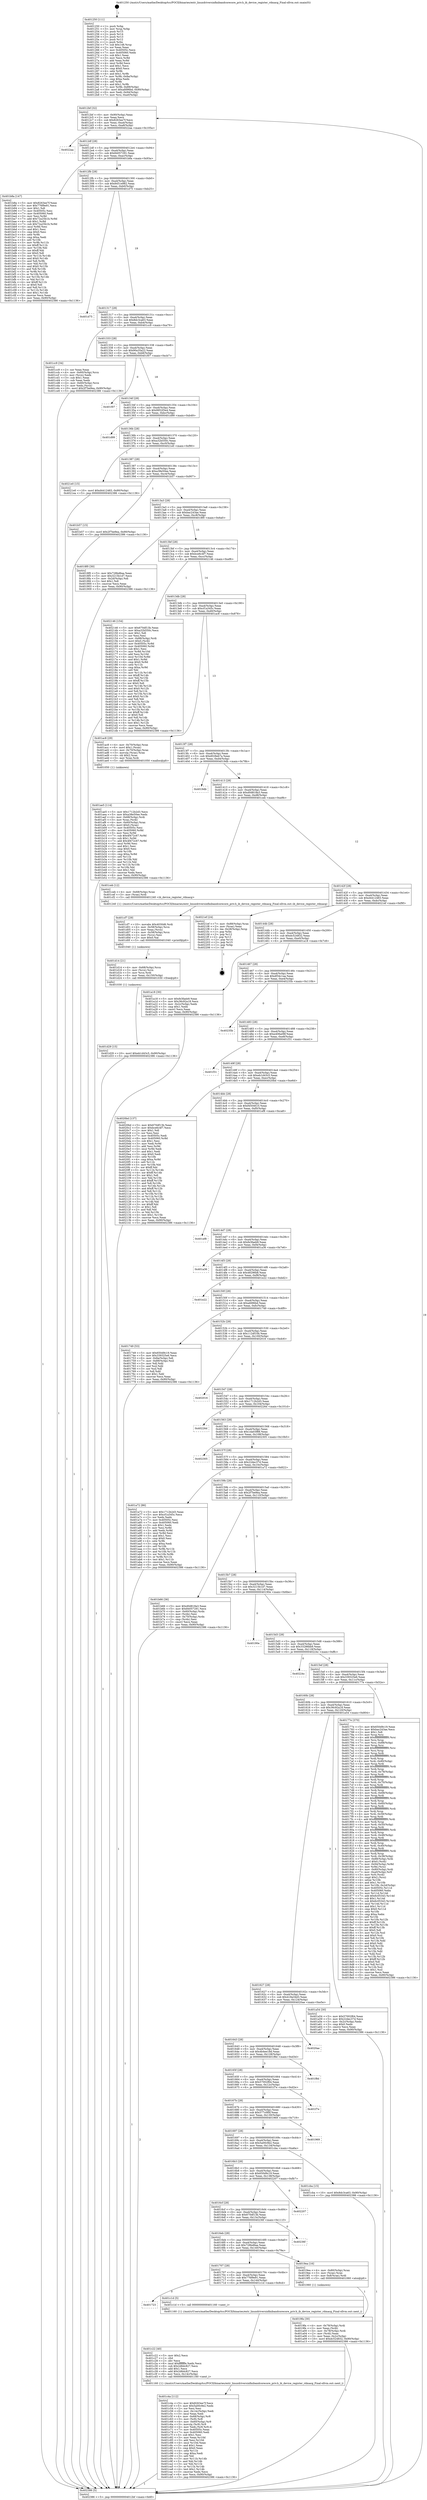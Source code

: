 digraph "0x401250" {
  label = "0x401250 (/mnt/c/Users/mathe/Desktop/tcc/POCII/binaries/extr_linuxdriversinfinibandcorecore_priv.h_ib_device_register_rdmacg_Final-ollvm.out::main(0))"
  labelloc = "t"
  node[shape=record]

  Entry [label="",width=0.3,height=0.3,shape=circle,fillcolor=black,style=filled]
  "0x4012bf" [label="{
     0x4012bf [32]\l
     | [instrs]\l
     &nbsp;&nbsp;0x4012bf \<+6\>: mov -0x90(%rbp),%eax\l
     &nbsp;&nbsp;0x4012c5 \<+2\>: mov %eax,%ecx\l
     &nbsp;&nbsp;0x4012c7 \<+6\>: sub $0x8263ee7f,%ecx\l
     &nbsp;&nbsp;0x4012cd \<+6\>: mov %eax,-0xa4(%rbp)\l
     &nbsp;&nbsp;0x4012d3 \<+6\>: mov %ecx,-0xa8(%rbp)\l
     &nbsp;&nbsp;0x4012d9 \<+6\>: je 00000000004022aa \<main+0x105a\>\l
  }"]
  "0x4022aa" [label="{
     0x4022aa\l
  }", style=dashed]
  "0x4012df" [label="{
     0x4012df [28]\l
     | [instrs]\l
     &nbsp;&nbsp;0x4012df \<+5\>: jmp 00000000004012e4 \<main+0x94\>\l
     &nbsp;&nbsp;0x4012e4 \<+6\>: mov -0xa4(%rbp),%eax\l
     &nbsp;&nbsp;0x4012ea \<+5\>: sub $0x84057291,%eax\l
     &nbsp;&nbsp;0x4012ef \<+6\>: mov %eax,-0xac(%rbp)\l
     &nbsp;&nbsp;0x4012f5 \<+6\>: je 0000000000401b8a \<main+0x93a\>\l
  }"]
  Exit [label="",width=0.3,height=0.3,shape=circle,fillcolor=black,style=filled,peripheries=2]
  "0x401b8a" [label="{
     0x401b8a [147]\l
     | [instrs]\l
     &nbsp;&nbsp;0x401b8a \<+5\>: mov $0x8263ee7f,%eax\l
     &nbsp;&nbsp;0x401b8f \<+5\>: mov $0x776f9e91,%ecx\l
     &nbsp;&nbsp;0x401b94 \<+2\>: mov $0x1,%dl\l
     &nbsp;&nbsp;0x401b96 \<+7\>: mov 0x40505c,%esi\l
     &nbsp;&nbsp;0x401b9d \<+7\>: mov 0x405060,%edi\l
     &nbsp;&nbsp;0x401ba4 \<+3\>: mov %esi,%r8d\l
     &nbsp;&nbsp;0x401ba7 \<+7\>: add $0x72a25b1b,%r8d\l
     &nbsp;&nbsp;0x401bae \<+4\>: sub $0x1,%r8d\l
     &nbsp;&nbsp;0x401bb2 \<+7\>: sub $0x72a25b1b,%r8d\l
     &nbsp;&nbsp;0x401bb9 \<+4\>: imul %r8d,%esi\l
     &nbsp;&nbsp;0x401bbd \<+3\>: and $0x1,%esi\l
     &nbsp;&nbsp;0x401bc0 \<+3\>: cmp $0x0,%esi\l
     &nbsp;&nbsp;0x401bc3 \<+4\>: sete %r9b\l
     &nbsp;&nbsp;0x401bc7 \<+3\>: cmp $0xa,%edi\l
     &nbsp;&nbsp;0x401bca \<+4\>: setl %r10b\l
     &nbsp;&nbsp;0x401bce \<+3\>: mov %r9b,%r11b\l
     &nbsp;&nbsp;0x401bd1 \<+4\>: xor $0xff,%r11b\l
     &nbsp;&nbsp;0x401bd5 \<+3\>: mov %r10b,%bl\l
     &nbsp;&nbsp;0x401bd8 \<+3\>: xor $0xff,%bl\l
     &nbsp;&nbsp;0x401bdb \<+3\>: xor $0x0,%dl\l
     &nbsp;&nbsp;0x401bde \<+3\>: mov %r11b,%r14b\l
     &nbsp;&nbsp;0x401be1 \<+4\>: and $0x0,%r14b\l
     &nbsp;&nbsp;0x401be5 \<+3\>: and %dl,%r9b\l
     &nbsp;&nbsp;0x401be8 \<+3\>: mov %bl,%r15b\l
     &nbsp;&nbsp;0x401beb \<+4\>: and $0x0,%r15b\l
     &nbsp;&nbsp;0x401bef \<+3\>: and %dl,%r10b\l
     &nbsp;&nbsp;0x401bf2 \<+3\>: or %r9b,%r14b\l
     &nbsp;&nbsp;0x401bf5 \<+3\>: or %r10b,%r15b\l
     &nbsp;&nbsp;0x401bf8 \<+3\>: xor %r15b,%r14b\l
     &nbsp;&nbsp;0x401bfb \<+3\>: or %bl,%r11b\l
     &nbsp;&nbsp;0x401bfe \<+4\>: xor $0xff,%r11b\l
     &nbsp;&nbsp;0x401c02 \<+3\>: or $0x0,%dl\l
     &nbsp;&nbsp;0x401c05 \<+3\>: and %dl,%r11b\l
     &nbsp;&nbsp;0x401c08 \<+3\>: or %r11b,%r14b\l
     &nbsp;&nbsp;0x401c0b \<+4\>: test $0x1,%r14b\l
     &nbsp;&nbsp;0x401c0f \<+3\>: cmovne %ecx,%eax\l
     &nbsp;&nbsp;0x401c12 \<+6\>: mov %eax,-0x90(%rbp)\l
     &nbsp;&nbsp;0x401c18 \<+5\>: jmp 0000000000402386 \<main+0x1136\>\l
  }"]
  "0x4012fb" [label="{
     0x4012fb [28]\l
     | [instrs]\l
     &nbsp;&nbsp;0x4012fb \<+5\>: jmp 0000000000401300 \<main+0xb0\>\l
     &nbsp;&nbsp;0x401300 \<+6\>: mov -0xa4(%rbp),%eax\l
     &nbsp;&nbsp;0x401306 \<+5\>: sub $0x8451e982,%eax\l
     &nbsp;&nbsp;0x40130b \<+6\>: mov %eax,-0xb0(%rbp)\l
     &nbsp;&nbsp;0x401311 \<+6\>: je 0000000000401d75 \<main+0xb25\>\l
  }"]
  "0x401d29" [label="{
     0x401d29 [15]\l
     | [instrs]\l
     &nbsp;&nbsp;0x401d29 \<+10\>: movl $0xeb1d43c5,-0x90(%rbp)\l
     &nbsp;&nbsp;0x401d33 \<+5\>: jmp 0000000000402386 \<main+0x1136\>\l
  }"]
  "0x401d75" [label="{
     0x401d75\l
  }", style=dashed]
  "0x401317" [label="{
     0x401317 [28]\l
     | [instrs]\l
     &nbsp;&nbsp;0x401317 \<+5\>: jmp 000000000040131c \<main+0xcc\>\l
     &nbsp;&nbsp;0x40131c \<+6\>: mov -0xa4(%rbp),%eax\l
     &nbsp;&nbsp;0x401322 \<+5\>: sub $0x8dc3ca63,%eax\l
     &nbsp;&nbsp;0x401327 \<+6\>: mov %eax,-0xb4(%rbp)\l
     &nbsp;&nbsp;0x40132d \<+6\>: je 0000000000401cc9 \<main+0xa79\>\l
  }"]
  "0x401d14" [label="{
     0x401d14 [21]\l
     | [instrs]\l
     &nbsp;&nbsp;0x401d14 \<+4\>: mov -0x68(%rbp),%rcx\l
     &nbsp;&nbsp;0x401d18 \<+3\>: mov (%rcx),%rcx\l
     &nbsp;&nbsp;0x401d1b \<+3\>: mov %rcx,%rdi\l
     &nbsp;&nbsp;0x401d1e \<+6\>: mov %eax,-0x150(%rbp)\l
     &nbsp;&nbsp;0x401d24 \<+5\>: call 0000000000401030 \<free@plt\>\l
     | [calls]\l
     &nbsp;&nbsp;0x401030 \{1\} (unknown)\l
  }"]
  "0x401cc9" [label="{
     0x401cc9 [34]\l
     | [instrs]\l
     &nbsp;&nbsp;0x401cc9 \<+2\>: xor %eax,%eax\l
     &nbsp;&nbsp;0x401ccb \<+4\>: mov -0x60(%rbp),%rcx\l
     &nbsp;&nbsp;0x401ccf \<+2\>: mov (%rcx),%edx\l
     &nbsp;&nbsp;0x401cd1 \<+3\>: sub $0x1,%eax\l
     &nbsp;&nbsp;0x401cd4 \<+2\>: sub %eax,%edx\l
     &nbsp;&nbsp;0x401cd6 \<+4\>: mov -0x60(%rbp),%rcx\l
     &nbsp;&nbsp;0x401cda \<+2\>: mov %edx,(%rcx)\l
     &nbsp;&nbsp;0x401cdc \<+10\>: movl $0x2f7be9ea,-0x90(%rbp)\l
     &nbsp;&nbsp;0x401ce6 \<+5\>: jmp 0000000000402386 \<main+0x1136\>\l
  }"]
  "0x401333" [label="{
     0x401333 [28]\l
     | [instrs]\l
     &nbsp;&nbsp;0x401333 \<+5\>: jmp 0000000000401338 \<main+0xe8\>\l
     &nbsp;&nbsp;0x401338 \<+6\>: mov -0xa4(%rbp),%eax\l
     &nbsp;&nbsp;0x40133e \<+5\>: sub $0x90a35a22,%eax\l
     &nbsp;&nbsp;0x401343 \<+6\>: mov %eax,-0xb8(%rbp)\l
     &nbsp;&nbsp;0x401349 \<+6\>: je 0000000000401f07 \<main+0xcb7\>\l
  }"]
  "0x401cf7" [label="{
     0x401cf7 [29]\l
     | [instrs]\l
     &nbsp;&nbsp;0x401cf7 \<+10\>: movabs $0x4030d6,%rdi\l
     &nbsp;&nbsp;0x401d01 \<+4\>: mov -0x58(%rbp),%rcx\l
     &nbsp;&nbsp;0x401d05 \<+2\>: mov %eax,(%rcx)\l
     &nbsp;&nbsp;0x401d07 \<+4\>: mov -0x58(%rbp),%rcx\l
     &nbsp;&nbsp;0x401d0b \<+2\>: mov (%rcx),%esi\l
     &nbsp;&nbsp;0x401d0d \<+2\>: mov $0x0,%al\l
     &nbsp;&nbsp;0x401d0f \<+5\>: call 0000000000401040 \<printf@plt\>\l
     | [calls]\l
     &nbsp;&nbsp;0x401040 \{1\} (unknown)\l
  }"]
  "0x401f07" [label="{
     0x401f07\l
  }", style=dashed]
  "0x40134f" [label="{
     0x40134f [28]\l
     | [instrs]\l
     &nbsp;&nbsp;0x40134f \<+5\>: jmp 0000000000401354 \<main+0x104\>\l
     &nbsp;&nbsp;0x401354 \<+6\>: mov -0xa4(%rbp),%eax\l
     &nbsp;&nbsp;0x40135a \<+5\>: sub $0x9952f3e4,%eax\l
     &nbsp;&nbsp;0x40135f \<+6\>: mov %eax,-0xbc(%rbp)\l
     &nbsp;&nbsp;0x401365 \<+6\>: je 0000000000401d99 \<main+0xb49\>\l
  }"]
  "0x401c4a" [label="{
     0x401c4a [112]\l
     | [instrs]\l
     &nbsp;&nbsp;0x401c4a \<+5\>: mov $0x8263ee7f,%ecx\l
     &nbsp;&nbsp;0x401c4f \<+5\>: mov $0x5a00c9e2,%edx\l
     &nbsp;&nbsp;0x401c54 \<+2\>: xor %esi,%esi\l
     &nbsp;&nbsp;0x401c56 \<+6\>: mov -0x14c(%rbp),%edi\l
     &nbsp;&nbsp;0x401c5c \<+3\>: imul %eax,%edi\l
     &nbsp;&nbsp;0x401c5f \<+4\>: mov -0x68(%rbp),%r8\l
     &nbsp;&nbsp;0x401c63 \<+3\>: mov (%r8),%r8\l
     &nbsp;&nbsp;0x401c66 \<+4\>: mov -0x60(%rbp),%r9\l
     &nbsp;&nbsp;0x401c6a \<+3\>: movslq (%r9),%r9\l
     &nbsp;&nbsp;0x401c6d \<+4\>: mov %edi,(%r8,%r9,4)\l
     &nbsp;&nbsp;0x401c71 \<+7\>: mov 0x40505c,%eax\l
     &nbsp;&nbsp;0x401c78 \<+7\>: mov 0x405060,%edi\l
     &nbsp;&nbsp;0x401c7f \<+3\>: sub $0x1,%esi\l
     &nbsp;&nbsp;0x401c82 \<+3\>: mov %eax,%r10d\l
     &nbsp;&nbsp;0x401c85 \<+3\>: add %esi,%r10d\l
     &nbsp;&nbsp;0x401c88 \<+4\>: imul %r10d,%eax\l
     &nbsp;&nbsp;0x401c8c \<+3\>: and $0x1,%eax\l
     &nbsp;&nbsp;0x401c8f \<+3\>: cmp $0x0,%eax\l
     &nbsp;&nbsp;0x401c92 \<+4\>: sete %r11b\l
     &nbsp;&nbsp;0x401c96 \<+3\>: cmp $0xa,%edi\l
     &nbsp;&nbsp;0x401c99 \<+3\>: setl %bl\l
     &nbsp;&nbsp;0x401c9c \<+3\>: mov %r11b,%r14b\l
     &nbsp;&nbsp;0x401c9f \<+3\>: and %bl,%r14b\l
     &nbsp;&nbsp;0x401ca2 \<+3\>: xor %bl,%r11b\l
     &nbsp;&nbsp;0x401ca5 \<+3\>: or %r11b,%r14b\l
     &nbsp;&nbsp;0x401ca8 \<+4\>: test $0x1,%r14b\l
     &nbsp;&nbsp;0x401cac \<+3\>: cmovne %edx,%ecx\l
     &nbsp;&nbsp;0x401caf \<+6\>: mov %ecx,-0x90(%rbp)\l
     &nbsp;&nbsp;0x401cb5 \<+5\>: jmp 0000000000402386 \<main+0x1136\>\l
  }"]
  "0x401d99" [label="{
     0x401d99\l
  }", style=dashed]
  "0x40136b" [label="{
     0x40136b [28]\l
     | [instrs]\l
     &nbsp;&nbsp;0x40136b \<+5\>: jmp 0000000000401370 \<main+0x120\>\l
     &nbsp;&nbsp;0x401370 \<+6\>: mov -0xa4(%rbp),%eax\l
     &nbsp;&nbsp;0x401376 \<+5\>: sub $0xa32b550c,%eax\l
     &nbsp;&nbsp;0x40137b \<+6\>: mov %eax,-0xc0(%rbp)\l
     &nbsp;&nbsp;0x401381 \<+6\>: je 00000000004021e0 \<main+0xf90\>\l
  }"]
  "0x401c22" [label="{
     0x401c22 [40]\l
     | [instrs]\l
     &nbsp;&nbsp;0x401c22 \<+5\>: mov $0x2,%ecx\l
     &nbsp;&nbsp;0x401c27 \<+1\>: cltd\l
     &nbsp;&nbsp;0x401c28 \<+2\>: idiv %ecx\l
     &nbsp;&nbsp;0x401c2a \<+6\>: imul $0xfffffffe,%edx,%ecx\l
     &nbsp;&nbsp;0x401c30 \<+6\>: sub $0x2d6dc827,%ecx\l
     &nbsp;&nbsp;0x401c36 \<+3\>: add $0x1,%ecx\l
     &nbsp;&nbsp;0x401c39 \<+6\>: add $0x2d6dc827,%ecx\l
     &nbsp;&nbsp;0x401c3f \<+6\>: mov %ecx,-0x14c(%rbp)\l
     &nbsp;&nbsp;0x401c45 \<+5\>: call 0000000000401160 \<next_i\>\l
     | [calls]\l
     &nbsp;&nbsp;0x401160 \{1\} (/mnt/c/Users/mathe/Desktop/tcc/POCII/binaries/extr_linuxdriversinfinibandcorecore_priv.h_ib_device_register_rdmacg_Final-ollvm.out::next_i)\l
  }"]
  "0x4021e0" [label="{
     0x4021e0 [15]\l
     | [instrs]\l
     &nbsp;&nbsp;0x4021e0 \<+10\>: movl $0xd4412483,-0x90(%rbp)\l
     &nbsp;&nbsp;0x4021ea \<+5\>: jmp 0000000000402386 \<main+0x1136\>\l
  }"]
  "0x401387" [label="{
     0x401387 [28]\l
     | [instrs]\l
     &nbsp;&nbsp;0x401387 \<+5\>: jmp 000000000040138c \<main+0x13c\>\l
     &nbsp;&nbsp;0x40138c \<+6\>: mov -0xa4(%rbp),%eax\l
     &nbsp;&nbsp;0x401392 \<+5\>: sub $0xa38e50ee,%eax\l
     &nbsp;&nbsp;0x401397 \<+6\>: mov %eax,-0xc4(%rbp)\l
     &nbsp;&nbsp;0x40139d \<+6\>: je 0000000000401b57 \<main+0x907\>\l
  }"]
  "0x401723" [label="{
     0x401723\l
  }", style=dashed]
  "0x401b57" [label="{
     0x401b57 [15]\l
     | [instrs]\l
     &nbsp;&nbsp;0x401b57 \<+10\>: movl $0x2f7be9ea,-0x90(%rbp)\l
     &nbsp;&nbsp;0x401b61 \<+5\>: jmp 0000000000402386 \<main+0x1136\>\l
  }"]
  "0x4013a3" [label="{
     0x4013a3 [28]\l
     | [instrs]\l
     &nbsp;&nbsp;0x4013a3 \<+5\>: jmp 00000000004013a8 \<main+0x158\>\l
     &nbsp;&nbsp;0x4013a8 \<+6\>: mov -0xa4(%rbp),%eax\l
     &nbsp;&nbsp;0x4013ae \<+5\>: sub $0xbac243ae,%eax\l
     &nbsp;&nbsp;0x4013b3 \<+6\>: mov %eax,-0xc8(%rbp)\l
     &nbsp;&nbsp;0x4013b9 \<+6\>: je 00000000004018f0 \<main+0x6a0\>\l
  }"]
  "0x401c1d" [label="{
     0x401c1d [5]\l
     | [instrs]\l
     &nbsp;&nbsp;0x401c1d \<+5\>: call 0000000000401160 \<next_i\>\l
     | [calls]\l
     &nbsp;&nbsp;0x401160 \{1\} (/mnt/c/Users/mathe/Desktop/tcc/POCII/binaries/extr_linuxdriversinfinibandcorecore_priv.h_ib_device_register_rdmacg_Final-ollvm.out::next_i)\l
  }"]
  "0x4018f0" [label="{
     0x4018f0 [30]\l
     | [instrs]\l
     &nbsp;&nbsp;0x4018f0 \<+5\>: mov $0x728bd6aa,%eax\l
     &nbsp;&nbsp;0x4018f5 \<+5\>: mov $0x3215b1d7,%ecx\l
     &nbsp;&nbsp;0x4018fa \<+3\>: mov -0x2d(%rbp),%dl\l
     &nbsp;&nbsp;0x4018fd \<+3\>: test $0x1,%dl\l
     &nbsp;&nbsp;0x401900 \<+3\>: cmovne %ecx,%eax\l
     &nbsp;&nbsp;0x401903 \<+6\>: mov %eax,-0x90(%rbp)\l
     &nbsp;&nbsp;0x401909 \<+5\>: jmp 0000000000402386 \<main+0x1136\>\l
  }"]
  "0x4013bf" [label="{
     0x4013bf [28]\l
     | [instrs]\l
     &nbsp;&nbsp;0x4013bf \<+5\>: jmp 00000000004013c4 \<main+0x174\>\l
     &nbsp;&nbsp;0x4013c4 \<+6\>: mov -0xa4(%rbp),%eax\l
     &nbsp;&nbsp;0x4013ca \<+5\>: sub $0xbce6c4f7,%eax\l
     &nbsp;&nbsp;0x4013cf \<+6\>: mov %eax,-0xcc(%rbp)\l
     &nbsp;&nbsp;0x4013d5 \<+6\>: je 0000000000402146 \<main+0xef6\>\l
  }"]
  "0x401ae5" [label="{
     0x401ae5 [114]\l
     | [instrs]\l
     &nbsp;&nbsp;0x401ae5 \<+5\>: mov $0x1712b2d3,%ecx\l
     &nbsp;&nbsp;0x401aea \<+5\>: mov $0xa38e50ee,%edx\l
     &nbsp;&nbsp;0x401aef \<+4\>: mov -0x68(%rbp),%rdi\l
     &nbsp;&nbsp;0x401af3 \<+3\>: mov %rax,(%rdi)\l
     &nbsp;&nbsp;0x401af6 \<+4\>: mov -0x60(%rbp),%rax\l
     &nbsp;&nbsp;0x401afa \<+6\>: movl $0x0,(%rax)\l
     &nbsp;&nbsp;0x401b00 \<+7\>: mov 0x40505c,%esi\l
     &nbsp;&nbsp;0x401b07 \<+8\>: mov 0x405060,%r8d\l
     &nbsp;&nbsp;0x401b0f \<+3\>: mov %esi,%r9d\l
     &nbsp;&nbsp;0x401b12 \<+7\>: sub $0x4f472c67,%r9d\l
     &nbsp;&nbsp;0x401b19 \<+4\>: sub $0x1,%r9d\l
     &nbsp;&nbsp;0x401b1d \<+7\>: add $0x4f472c67,%r9d\l
     &nbsp;&nbsp;0x401b24 \<+4\>: imul %r9d,%esi\l
     &nbsp;&nbsp;0x401b28 \<+3\>: and $0x1,%esi\l
     &nbsp;&nbsp;0x401b2b \<+3\>: cmp $0x0,%esi\l
     &nbsp;&nbsp;0x401b2e \<+4\>: sete %r10b\l
     &nbsp;&nbsp;0x401b32 \<+4\>: cmp $0xa,%r8d\l
     &nbsp;&nbsp;0x401b36 \<+4\>: setl %r11b\l
     &nbsp;&nbsp;0x401b3a \<+3\>: mov %r10b,%bl\l
     &nbsp;&nbsp;0x401b3d \<+3\>: and %r11b,%bl\l
     &nbsp;&nbsp;0x401b40 \<+3\>: xor %r11b,%r10b\l
     &nbsp;&nbsp;0x401b43 \<+3\>: or %r10b,%bl\l
     &nbsp;&nbsp;0x401b46 \<+3\>: test $0x1,%bl\l
     &nbsp;&nbsp;0x401b49 \<+3\>: cmovne %edx,%ecx\l
     &nbsp;&nbsp;0x401b4c \<+6\>: mov %ecx,-0x90(%rbp)\l
     &nbsp;&nbsp;0x401b52 \<+5\>: jmp 0000000000402386 \<main+0x1136\>\l
  }"]
  "0x402146" [label="{
     0x402146 [154]\l
     | [instrs]\l
     &nbsp;&nbsp;0x402146 \<+5\>: mov $0x670df13b,%eax\l
     &nbsp;&nbsp;0x40214b \<+5\>: mov $0xa32b550c,%ecx\l
     &nbsp;&nbsp;0x402150 \<+2\>: mov $0x1,%dl\l
     &nbsp;&nbsp;0x402152 \<+2\>: xor %esi,%esi\l
     &nbsp;&nbsp;0x402154 \<+7\>: mov -0x88(%rbp),%rdi\l
     &nbsp;&nbsp;0x40215b \<+6\>: movl $0x0,(%rdi)\l
     &nbsp;&nbsp;0x402161 \<+8\>: mov 0x40505c,%r8d\l
     &nbsp;&nbsp;0x402169 \<+8\>: mov 0x405060,%r9d\l
     &nbsp;&nbsp;0x402171 \<+3\>: sub $0x1,%esi\l
     &nbsp;&nbsp;0x402174 \<+3\>: mov %r8d,%r10d\l
     &nbsp;&nbsp;0x402177 \<+3\>: add %esi,%r10d\l
     &nbsp;&nbsp;0x40217a \<+4\>: imul %r10d,%r8d\l
     &nbsp;&nbsp;0x40217e \<+4\>: and $0x1,%r8d\l
     &nbsp;&nbsp;0x402182 \<+4\>: cmp $0x0,%r8d\l
     &nbsp;&nbsp;0x402186 \<+4\>: sete %r11b\l
     &nbsp;&nbsp;0x40218a \<+4\>: cmp $0xa,%r9d\l
     &nbsp;&nbsp;0x40218e \<+3\>: setl %bl\l
     &nbsp;&nbsp;0x402191 \<+3\>: mov %r11b,%r14b\l
     &nbsp;&nbsp;0x402194 \<+4\>: xor $0xff,%r14b\l
     &nbsp;&nbsp;0x402198 \<+3\>: mov %bl,%r15b\l
     &nbsp;&nbsp;0x40219b \<+4\>: xor $0xff,%r15b\l
     &nbsp;&nbsp;0x40219f \<+3\>: xor $0x0,%dl\l
     &nbsp;&nbsp;0x4021a2 \<+3\>: mov %r14b,%r12b\l
     &nbsp;&nbsp;0x4021a5 \<+4\>: and $0x0,%r12b\l
     &nbsp;&nbsp;0x4021a9 \<+3\>: and %dl,%r11b\l
     &nbsp;&nbsp;0x4021ac \<+3\>: mov %r15b,%r13b\l
     &nbsp;&nbsp;0x4021af \<+4\>: and $0x0,%r13b\l
     &nbsp;&nbsp;0x4021b3 \<+2\>: and %dl,%bl\l
     &nbsp;&nbsp;0x4021b5 \<+3\>: or %r11b,%r12b\l
     &nbsp;&nbsp;0x4021b8 \<+3\>: or %bl,%r13b\l
     &nbsp;&nbsp;0x4021bb \<+3\>: xor %r13b,%r12b\l
     &nbsp;&nbsp;0x4021be \<+3\>: or %r15b,%r14b\l
     &nbsp;&nbsp;0x4021c1 \<+4\>: xor $0xff,%r14b\l
     &nbsp;&nbsp;0x4021c5 \<+3\>: or $0x0,%dl\l
     &nbsp;&nbsp;0x4021c8 \<+3\>: and %dl,%r14b\l
     &nbsp;&nbsp;0x4021cb \<+3\>: or %r14b,%r12b\l
     &nbsp;&nbsp;0x4021ce \<+4\>: test $0x1,%r12b\l
     &nbsp;&nbsp;0x4021d2 \<+3\>: cmovne %ecx,%eax\l
     &nbsp;&nbsp;0x4021d5 \<+6\>: mov %eax,-0x90(%rbp)\l
     &nbsp;&nbsp;0x4021db \<+5\>: jmp 0000000000402386 \<main+0x1136\>\l
  }"]
  "0x4013db" [label="{
     0x4013db [28]\l
     | [instrs]\l
     &nbsp;&nbsp;0x4013db \<+5\>: jmp 00000000004013e0 \<main+0x190\>\l
     &nbsp;&nbsp;0x4013e0 \<+6\>: mov -0xa4(%rbp),%eax\l
     &nbsp;&nbsp;0x4013e6 \<+5\>: sub $0xcf1a345c,%eax\l
     &nbsp;&nbsp;0x4013eb \<+6\>: mov %eax,-0xd0(%rbp)\l
     &nbsp;&nbsp;0x4013f1 \<+6\>: je 0000000000401ac8 \<main+0x878\>\l
  }"]
  "0x4019fa" [label="{
     0x4019fa [30]\l
     | [instrs]\l
     &nbsp;&nbsp;0x4019fa \<+4\>: mov -0x78(%rbp),%rdi\l
     &nbsp;&nbsp;0x4019fe \<+2\>: mov %eax,(%rdi)\l
     &nbsp;&nbsp;0x401a00 \<+4\>: mov -0x78(%rbp),%rdi\l
     &nbsp;&nbsp;0x401a04 \<+2\>: mov (%rdi),%eax\l
     &nbsp;&nbsp;0x401a06 \<+3\>: mov %eax,-0x2c(%rbp)\l
     &nbsp;&nbsp;0x401a09 \<+10\>: movl $0xdc524832,-0x90(%rbp)\l
     &nbsp;&nbsp;0x401a13 \<+5\>: jmp 0000000000402386 \<main+0x1136\>\l
  }"]
  "0x401ac8" [label="{
     0x401ac8 [29]\l
     | [instrs]\l
     &nbsp;&nbsp;0x401ac8 \<+4\>: mov -0x70(%rbp),%rax\l
     &nbsp;&nbsp;0x401acc \<+6\>: movl $0x1,(%rax)\l
     &nbsp;&nbsp;0x401ad2 \<+4\>: mov -0x70(%rbp),%rax\l
     &nbsp;&nbsp;0x401ad6 \<+3\>: movslq (%rax),%rax\l
     &nbsp;&nbsp;0x401ad9 \<+4\>: shl $0x2,%rax\l
     &nbsp;&nbsp;0x401add \<+3\>: mov %rax,%rdi\l
     &nbsp;&nbsp;0x401ae0 \<+5\>: call 0000000000401050 \<malloc@plt\>\l
     | [calls]\l
     &nbsp;&nbsp;0x401050 \{1\} (unknown)\l
  }"]
  "0x4013f7" [label="{
     0x4013f7 [28]\l
     | [instrs]\l
     &nbsp;&nbsp;0x4013f7 \<+5\>: jmp 00000000004013fc \<main+0x1ac\>\l
     &nbsp;&nbsp;0x4013fc \<+6\>: mov -0xa4(%rbp),%eax\l
     &nbsp;&nbsp;0x401402 \<+5\>: sub $0xd028eb7a,%eax\l
     &nbsp;&nbsp;0x401407 \<+6\>: mov %eax,-0xd4(%rbp)\l
     &nbsp;&nbsp;0x40140d \<+6\>: je 00000000004019db \<main+0x78b\>\l
  }"]
  "0x401707" [label="{
     0x401707 [28]\l
     | [instrs]\l
     &nbsp;&nbsp;0x401707 \<+5\>: jmp 000000000040170c \<main+0x4bc\>\l
     &nbsp;&nbsp;0x40170c \<+6\>: mov -0xa4(%rbp),%eax\l
     &nbsp;&nbsp;0x401712 \<+5\>: sub $0x776f9e91,%eax\l
     &nbsp;&nbsp;0x401717 \<+6\>: mov %eax,-0x144(%rbp)\l
     &nbsp;&nbsp;0x40171d \<+6\>: je 0000000000401c1d \<main+0x9cd\>\l
  }"]
  "0x4019db" [label="{
     0x4019db\l
  }", style=dashed]
  "0x401413" [label="{
     0x401413 [28]\l
     | [instrs]\l
     &nbsp;&nbsp;0x401413 \<+5\>: jmp 0000000000401418 \<main+0x1c8\>\l
     &nbsp;&nbsp;0x401418 \<+6\>: mov -0xa4(%rbp),%eax\l
     &nbsp;&nbsp;0x40141e \<+5\>: sub $0xd0d818a3,%eax\l
     &nbsp;&nbsp;0x401423 \<+6\>: mov %eax,-0xd8(%rbp)\l
     &nbsp;&nbsp;0x401429 \<+6\>: je 0000000000401ceb \<main+0xa9b\>\l
  }"]
  "0x4019ea" [label="{
     0x4019ea [16]\l
     | [instrs]\l
     &nbsp;&nbsp;0x4019ea \<+4\>: mov -0x80(%rbp),%rax\l
     &nbsp;&nbsp;0x4019ee \<+3\>: mov (%rax),%rax\l
     &nbsp;&nbsp;0x4019f1 \<+4\>: mov 0x8(%rax),%rdi\l
     &nbsp;&nbsp;0x4019f5 \<+5\>: call 0000000000401060 \<atoi@plt\>\l
     | [calls]\l
     &nbsp;&nbsp;0x401060 \{1\} (unknown)\l
  }"]
  "0x401ceb" [label="{
     0x401ceb [12]\l
     | [instrs]\l
     &nbsp;&nbsp;0x401ceb \<+4\>: mov -0x68(%rbp),%rax\l
     &nbsp;&nbsp;0x401cef \<+3\>: mov (%rax),%rdi\l
     &nbsp;&nbsp;0x401cf2 \<+5\>: call 0000000000401240 \<ib_device_register_rdmacg\>\l
     | [calls]\l
     &nbsp;&nbsp;0x401240 \{1\} (/mnt/c/Users/mathe/Desktop/tcc/POCII/binaries/extr_linuxdriversinfinibandcorecore_priv.h_ib_device_register_rdmacg_Final-ollvm.out::ib_device_register_rdmacg)\l
  }"]
  "0x40142f" [label="{
     0x40142f [28]\l
     | [instrs]\l
     &nbsp;&nbsp;0x40142f \<+5\>: jmp 0000000000401434 \<main+0x1e4\>\l
     &nbsp;&nbsp;0x401434 \<+6\>: mov -0xa4(%rbp),%eax\l
     &nbsp;&nbsp;0x40143a \<+5\>: sub $0xd4412483,%eax\l
     &nbsp;&nbsp;0x40143f \<+6\>: mov %eax,-0xdc(%rbp)\l
     &nbsp;&nbsp;0x401445 \<+6\>: je 00000000004021ef \<main+0xf9f\>\l
  }"]
  "0x4016eb" [label="{
     0x4016eb [28]\l
     | [instrs]\l
     &nbsp;&nbsp;0x4016eb \<+5\>: jmp 00000000004016f0 \<main+0x4a0\>\l
     &nbsp;&nbsp;0x4016f0 \<+6\>: mov -0xa4(%rbp),%eax\l
     &nbsp;&nbsp;0x4016f6 \<+5\>: sub $0x728bd6aa,%eax\l
     &nbsp;&nbsp;0x4016fb \<+6\>: mov %eax,-0x140(%rbp)\l
     &nbsp;&nbsp;0x401701 \<+6\>: je 00000000004019ea \<main+0x79a\>\l
  }"]
  "0x4021ef" [label="{
     0x4021ef [24]\l
     | [instrs]\l
     &nbsp;&nbsp;0x4021ef \<+7\>: mov -0x88(%rbp),%rax\l
     &nbsp;&nbsp;0x4021f6 \<+2\>: mov (%rax),%eax\l
     &nbsp;&nbsp;0x4021f8 \<+4\>: lea -0x28(%rbp),%rsp\l
     &nbsp;&nbsp;0x4021fc \<+1\>: pop %rbx\l
     &nbsp;&nbsp;0x4021fd \<+2\>: pop %r12\l
     &nbsp;&nbsp;0x4021ff \<+2\>: pop %r13\l
     &nbsp;&nbsp;0x402201 \<+2\>: pop %r14\l
     &nbsp;&nbsp;0x402203 \<+2\>: pop %r15\l
     &nbsp;&nbsp;0x402205 \<+1\>: pop %rbp\l
     &nbsp;&nbsp;0x402206 \<+1\>: ret\l
  }"]
  "0x40144b" [label="{
     0x40144b [28]\l
     | [instrs]\l
     &nbsp;&nbsp;0x40144b \<+5\>: jmp 0000000000401450 \<main+0x200\>\l
     &nbsp;&nbsp;0x401450 \<+6\>: mov -0xa4(%rbp),%eax\l
     &nbsp;&nbsp;0x401456 \<+5\>: sub $0xdc524832,%eax\l
     &nbsp;&nbsp;0x40145b \<+6\>: mov %eax,-0xe0(%rbp)\l
     &nbsp;&nbsp;0x401461 \<+6\>: je 0000000000401a18 \<main+0x7c8\>\l
  }"]
  "0x40236f" [label="{
     0x40236f\l
  }", style=dashed]
  "0x401a18" [label="{
     0x401a18 [30]\l
     | [instrs]\l
     &nbsp;&nbsp;0x401a18 \<+5\>: mov $0xfe3faeb9,%eax\l
     &nbsp;&nbsp;0x401a1d \<+5\>: mov $0x36c92a18,%ecx\l
     &nbsp;&nbsp;0x401a22 \<+3\>: mov -0x2c(%rbp),%edx\l
     &nbsp;&nbsp;0x401a25 \<+3\>: cmp $0x1,%edx\l
     &nbsp;&nbsp;0x401a28 \<+3\>: cmovl %ecx,%eax\l
     &nbsp;&nbsp;0x401a2b \<+6\>: mov %eax,-0x90(%rbp)\l
     &nbsp;&nbsp;0x401a31 \<+5\>: jmp 0000000000402386 \<main+0x1136\>\l
  }"]
  "0x401467" [label="{
     0x401467 [28]\l
     | [instrs]\l
     &nbsp;&nbsp;0x401467 \<+5\>: jmp 000000000040146c \<main+0x21c\>\l
     &nbsp;&nbsp;0x40146c \<+6\>: mov -0xa4(%rbp),%eax\l
     &nbsp;&nbsp;0x401472 \<+5\>: sub $0xdf34c1aa,%eax\l
     &nbsp;&nbsp;0x401477 \<+6\>: mov %eax,-0xe4(%rbp)\l
     &nbsp;&nbsp;0x40147d \<+6\>: je 000000000040235b \<main+0x110b\>\l
  }"]
  "0x4016cf" [label="{
     0x4016cf [28]\l
     | [instrs]\l
     &nbsp;&nbsp;0x4016cf \<+5\>: jmp 00000000004016d4 \<main+0x484\>\l
     &nbsp;&nbsp;0x4016d4 \<+6\>: mov -0xa4(%rbp),%eax\l
     &nbsp;&nbsp;0x4016da \<+5\>: sub $0x670df13b,%eax\l
     &nbsp;&nbsp;0x4016df \<+6\>: mov %eax,-0x13c(%rbp)\l
     &nbsp;&nbsp;0x4016e5 \<+6\>: je 000000000040236f \<main+0x111f\>\l
  }"]
  "0x40235b" [label="{
     0x40235b\l
  }", style=dashed]
  "0x401483" [label="{
     0x401483 [28]\l
     | [instrs]\l
     &nbsp;&nbsp;0x401483 \<+5\>: jmp 0000000000401488 \<main+0x238\>\l
     &nbsp;&nbsp;0x401488 \<+6\>: mov -0xa4(%rbp),%eax\l
     &nbsp;&nbsp;0x40148e \<+5\>: sub $0xe406a08f,%eax\l
     &nbsp;&nbsp;0x401493 \<+6\>: mov %eax,-0xe8(%rbp)\l
     &nbsp;&nbsp;0x401499 \<+6\>: je 0000000000401f31 \<main+0xce1\>\l
  }"]
  "0x402207" [label="{
     0x402207\l
  }", style=dashed]
  "0x401f31" [label="{
     0x401f31\l
  }", style=dashed]
  "0x40149f" [label="{
     0x40149f [28]\l
     | [instrs]\l
     &nbsp;&nbsp;0x40149f \<+5\>: jmp 00000000004014a4 \<main+0x254\>\l
     &nbsp;&nbsp;0x4014a4 \<+6\>: mov -0xa4(%rbp),%eax\l
     &nbsp;&nbsp;0x4014aa \<+5\>: sub $0xeb1d43c5,%eax\l
     &nbsp;&nbsp;0x4014af \<+6\>: mov %eax,-0xec(%rbp)\l
     &nbsp;&nbsp;0x4014b5 \<+6\>: je 00000000004020bd \<main+0xe6d\>\l
  }"]
  "0x4016b3" [label="{
     0x4016b3 [28]\l
     | [instrs]\l
     &nbsp;&nbsp;0x4016b3 \<+5\>: jmp 00000000004016b8 \<main+0x468\>\l
     &nbsp;&nbsp;0x4016b8 \<+6\>: mov -0xa4(%rbp),%eax\l
     &nbsp;&nbsp;0x4016be \<+5\>: sub $0x650d9c19,%eax\l
     &nbsp;&nbsp;0x4016c3 \<+6\>: mov %eax,-0x138(%rbp)\l
     &nbsp;&nbsp;0x4016c9 \<+6\>: je 0000000000402207 \<main+0xfb7\>\l
  }"]
  "0x4020bd" [label="{
     0x4020bd [137]\l
     | [instrs]\l
     &nbsp;&nbsp;0x4020bd \<+5\>: mov $0x670df13b,%eax\l
     &nbsp;&nbsp;0x4020c2 \<+5\>: mov $0xbce6c4f7,%ecx\l
     &nbsp;&nbsp;0x4020c7 \<+2\>: mov $0x1,%dl\l
     &nbsp;&nbsp;0x4020c9 \<+2\>: xor %esi,%esi\l
     &nbsp;&nbsp;0x4020cb \<+7\>: mov 0x40505c,%edi\l
     &nbsp;&nbsp;0x4020d2 \<+8\>: mov 0x405060,%r8d\l
     &nbsp;&nbsp;0x4020da \<+3\>: sub $0x1,%esi\l
     &nbsp;&nbsp;0x4020dd \<+3\>: mov %edi,%r9d\l
     &nbsp;&nbsp;0x4020e0 \<+3\>: add %esi,%r9d\l
     &nbsp;&nbsp;0x4020e3 \<+4\>: imul %r9d,%edi\l
     &nbsp;&nbsp;0x4020e7 \<+3\>: and $0x1,%edi\l
     &nbsp;&nbsp;0x4020ea \<+3\>: cmp $0x0,%edi\l
     &nbsp;&nbsp;0x4020ed \<+4\>: sete %r10b\l
     &nbsp;&nbsp;0x4020f1 \<+4\>: cmp $0xa,%r8d\l
     &nbsp;&nbsp;0x4020f5 \<+4\>: setl %r11b\l
     &nbsp;&nbsp;0x4020f9 \<+3\>: mov %r10b,%bl\l
     &nbsp;&nbsp;0x4020fc \<+3\>: xor $0xff,%bl\l
     &nbsp;&nbsp;0x4020ff \<+3\>: mov %r11b,%r14b\l
     &nbsp;&nbsp;0x402102 \<+4\>: xor $0xff,%r14b\l
     &nbsp;&nbsp;0x402106 \<+3\>: xor $0x1,%dl\l
     &nbsp;&nbsp;0x402109 \<+3\>: mov %bl,%r15b\l
     &nbsp;&nbsp;0x40210c \<+4\>: and $0xff,%r15b\l
     &nbsp;&nbsp;0x402110 \<+3\>: and %dl,%r10b\l
     &nbsp;&nbsp;0x402113 \<+3\>: mov %r14b,%r12b\l
     &nbsp;&nbsp;0x402116 \<+4\>: and $0xff,%r12b\l
     &nbsp;&nbsp;0x40211a \<+3\>: and %dl,%r11b\l
     &nbsp;&nbsp;0x40211d \<+3\>: or %r10b,%r15b\l
     &nbsp;&nbsp;0x402120 \<+3\>: or %r11b,%r12b\l
     &nbsp;&nbsp;0x402123 \<+3\>: xor %r12b,%r15b\l
     &nbsp;&nbsp;0x402126 \<+3\>: or %r14b,%bl\l
     &nbsp;&nbsp;0x402129 \<+3\>: xor $0xff,%bl\l
     &nbsp;&nbsp;0x40212c \<+3\>: or $0x1,%dl\l
     &nbsp;&nbsp;0x40212f \<+2\>: and %dl,%bl\l
     &nbsp;&nbsp;0x402131 \<+3\>: or %bl,%r15b\l
     &nbsp;&nbsp;0x402134 \<+4\>: test $0x1,%r15b\l
     &nbsp;&nbsp;0x402138 \<+3\>: cmovne %ecx,%eax\l
     &nbsp;&nbsp;0x40213b \<+6\>: mov %eax,-0x90(%rbp)\l
     &nbsp;&nbsp;0x402141 \<+5\>: jmp 0000000000402386 \<main+0x1136\>\l
  }"]
  "0x4014bb" [label="{
     0x4014bb [28]\l
     | [instrs]\l
     &nbsp;&nbsp;0x4014bb \<+5\>: jmp 00000000004014c0 \<main+0x270\>\l
     &nbsp;&nbsp;0x4014c0 \<+6\>: mov -0xa4(%rbp),%eax\l
     &nbsp;&nbsp;0x4014c6 \<+5\>: sub $0xf4504610,%eax\l
     &nbsp;&nbsp;0x4014cb \<+6\>: mov %eax,-0xf0(%rbp)\l
     &nbsp;&nbsp;0x4014d1 \<+6\>: je 0000000000401ef8 \<main+0xca8\>\l
  }"]
  "0x401cba" [label="{
     0x401cba [15]\l
     | [instrs]\l
     &nbsp;&nbsp;0x401cba \<+10\>: movl $0x8dc3ca63,-0x90(%rbp)\l
     &nbsp;&nbsp;0x401cc4 \<+5\>: jmp 0000000000402386 \<main+0x1136\>\l
  }"]
  "0x401ef8" [label="{
     0x401ef8\l
  }", style=dashed]
  "0x4014d7" [label="{
     0x4014d7 [28]\l
     | [instrs]\l
     &nbsp;&nbsp;0x4014d7 \<+5\>: jmp 00000000004014dc \<main+0x28c\>\l
     &nbsp;&nbsp;0x4014dc \<+6\>: mov -0xa4(%rbp),%eax\l
     &nbsp;&nbsp;0x4014e2 \<+5\>: sub $0xfe3faeb9,%eax\l
     &nbsp;&nbsp;0x4014e7 \<+6\>: mov %eax,-0xf4(%rbp)\l
     &nbsp;&nbsp;0x4014ed \<+6\>: je 0000000000401a36 \<main+0x7e6\>\l
  }"]
  "0x401697" [label="{
     0x401697 [28]\l
     | [instrs]\l
     &nbsp;&nbsp;0x401697 \<+5\>: jmp 000000000040169c \<main+0x44c\>\l
     &nbsp;&nbsp;0x40169c \<+6\>: mov -0xa4(%rbp),%eax\l
     &nbsp;&nbsp;0x4016a2 \<+5\>: sub $0x5a00c9e2,%eax\l
     &nbsp;&nbsp;0x4016a7 \<+6\>: mov %eax,-0x134(%rbp)\l
     &nbsp;&nbsp;0x4016ad \<+6\>: je 0000000000401cba \<main+0xa6a\>\l
  }"]
  "0x401a36" [label="{
     0x401a36\l
  }", style=dashed]
  "0x4014f3" [label="{
     0x4014f3 [28]\l
     | [instrs]\l
     &nbsp;&nbsp;0x4014f3 \<+5\>: jmp 00000000004014f8 \<main+0x2a8\>\l
     &nbsp;&nbsp;0x4014f8 \<+6\>: mov -0xa4(%rbp),%eax\l
     &nbsp;&nbsp;0x4014fe \<+5\>: sub $0x48296b8,%eax\l
     &nbsp;&nbsp;0x401503 \<+6\>: mov %eax,-0xf8(%rbp)\l
     &nbsp;&nbsp;0x401509 \<+6\>: je 0000000000401e22 \<main+0xbd2\>\l
  }"]
  "0x401969" [label="{
     0x401969\l
  }", style=dashed]
  "0x401e22" [label="{
     0x401e22\l
  }", style=dashed]
  "0x40150f" [label="{
     0x40150f [28]\l
     | [instrs]\l
     &nbsp;&nbsp;0x40150f \<+5\>: jmp 0000000000401514 \<main+0x2c4\>\l
     &nbsp;&nbsp;0x401514 \<+6\>: mov -0xa4(%rbp),%eax\l
     &nbsp;&nbsp;0x40151a \<+5\>: sub $0xafd96bd,%eax\l
     &nbsp;&nbsp;0x40151f \<+6\>: mov %eax,-0xfc(%rbp)\l
     &nbsp;&nbsp;0x401525 \<+6\>: je 0000000000401749 \<main+0x4f9\>\l
  }"]
  "0x40167b" [label="{
     0x40167b [28]\l
     | [instrs]\l
     &nbsp;&nbsp;0x40167b \<+5\>: jmp 0000000000401680 \<main+0x430\>\l
     &nbsp;&nbsp;0x401680 \<+6\>: mov -0xa4(%rbp),%eax\l
     &nbsp;&nbsp;0x401686 \<+5\>: sub $0x577c0f0f,%eax\l
     &nbsp;&nbsp;0x40168b \<+6\>: mov %eax,-0x130(%rbp)\l
     &nbsp;&nbsp;0x401691 \<+6\>: je 0000000000401969 \<main+0x719\>\l
  }"]
  "0x401749" [label="{
     0x401749 [53]\l
     | [instrs]\l
     &nbsp;&nbsp;0x401749 \<+5\>: mov $0x650d9c19,%eax\l
     &nbsp;&nbsp;0x40174e \<+5\>: mov $0x339325e6,%ecx\l
     &nbsp;&nbsp;0x401753 \<+6\>: mov -0x8a(%rbp),%dl\l
     &nbsp;&nbsp;0x401759 \<+7\>: mov -0x89(%rbp),%sil\l
     &nbsp;&nbsp;0x401760 \<+3\>: mov %dl,%dil\l
     &nbsp;&nbsp;0x401763 \<+3\>: and %sil,%dil\l
     &nbsp;&nbsp;0x401766 \<+3\>: xor %sil,%dl\l
     &nbsp;&nbsp;0x401769 \<+3\>: or %dl,%dil\l
     &nbsp;&nbsp;0x40176c \<+4\>: test $0x1,%dil\l
     &nbsp;&nbsp;0x401770 \<+3\>: cmovne %ecx,%eax\l
     &nbsp;&nbsp;0x401773 \<+6\>: mov %eax,-0x90(%rbp)\l
     &nbsp;&nbsp;0x401779 \<+5\>: jmp 0000000000402386 \<main+0x1136\>\l
  }"]
  "0x40152b" [label="{
     0x40152b [28]\l
     | [instrs]\l
     &nbsp;&nbsp;0x40152b \<+5\>: jmp 0000000000401530 \<main+0x2e0\>\l
     &nbsp;&nbsp;0x401530 \<+6\>: mov -0xa4(%rbp),%eax\l
     &nbsp;&nbsp;0x401536 \<+5\>: sub $0x112df10b,%eax\l
     &nbsp;&nbsp;0x40153b \<+6\>: mov %eax,-0x100(%rbp)\l
     &nbsp;&nbsp;0x401541 \<+6\>: je 0000000000402016 \<main+0xdc6\>\l
  }"]
  "0x402386" [label="{
     0x402386 [5]\l
     | [instrs]\l
     &nbsp;&nbsp;0x402386 \<+5\>: jmp 00000000004012bf \<main+0x6f\>\l
  }"]
  "0x401250" [label="{
     0x401250 [111]\l
     | [instrs]\l
     &nbsp;&nbsp;0x401250 \<+1\>: push %rbp\l
     &nbsp;&nbsp;0x401251 \<+3\>: mov %rsp,%rbp\l
     &nbsp;&nbsp;0x401254 \<+2\>: push %r15\l
     &nbsp;&nbsp;0x401256 \<+2\>: push %r14\l
     &nbsp;&nbsp;0x401258 \<+2\>: push %r13\l
     &nbsp;&nbsp;0x40125a \<+2\>: push %r12\l
     &nbsp;&nbsp;0x40125c \<+1\>: push %rbx\l
     &nbsp;&nbsp;0x40125d \<+7\>: sub $0x148,%rsp\l
     &nbsp;&nbsp;0x401264 \<+2\>: xor %eax,%eax\l
     &nbsp;&nbsp;0x401266 \<+7\>: mov 0x40505c,%ecx\l
     &nbsp;&nbsp;0x40126d \<+7\>: mov 0x405060,%edx\l
     &nbsp;&nbsp;0x401274 \<+3\>: sub $0x1,%eax\l
     &nbsp;&nbsp;0x401277 \<+3\>: mov %ecx,%r8d\l
     &nbsp;&nbsp;0x40127a \<+3\>: add %eax,%r8d\l
     &nbsp;&nbsp;0x40127d \<+4\>: imul %r8d,%ecx\l
     &nbsp;&nbsp;0x401281 \<+3\>: and $0x1,%ecx\l
     &nbsp;&nbsp;0x401284 \<+3\>: cmp $0x0,%ecx\l
     &nbsp;&nbsp;0x401287 \<+4\>: sete %r9b\l
     &nbsp;&nbsp;0x40128b \<+4\>: and $0x1,%r9b\l
     &nbsp;&nbsp;0x40128f \<+7\>: mov %r9b,-0x8a(%rbp)\l
     &nbsp;&nbsp;0x401296 \<+3\>: cmp $0xa,%edx\l
     &nbsp;&nbsp;0x401299 \<+4\>: setl %r9b\l
     &nbsp;&nbsp;0x40129d \<+4\>: and $0x1,%r9b\l
     &nbsp;&nbsp;0x4012a1 \<+7\>: mov %r9b,-0x89(%rbp)\l
     &nbsp;&nbsp;0x4012a8 \<+10\>: movl $0xafd96bd,-0x90(%rbp)\l
     &nbsp;&nbsp;0x4012b2 \<+6\>: mov %edi,-0x94(%rbp)\l
     &nbsp;&nbsp;0x4012b8 \<+7\>: mov %rsi,-0xa0(%rbp)\l
  }"]
  "0x401f7e" [label="{
     0x401f7e\l
  }", style=dashed]
  "0x402016" [label="{
     0x402016\l
  }", style=dashed]
  "0x401547" [label="{
     0x401547 [28]\l
     | [instrs]\l
     &nbsp;&nbsp;0x401547 \<+5\>: jmp 000000000040154c \<main+0x2fc\>\l
     &nbsp;&nbsp;0x40154c \<+6\>: mov -0xa4(%rbp),%eax\l
     &nbsp;&nbsp;0x401552 \<+5\>: sub $0x1712b2d3,%eax\l
     &nbsp;&nbsp;0x401557 \<+6\>: mov %eax,-0x104(%rbp)\l
     &nbsp;&nbsp;0x40155d \<+6\>: je 000000000040226d \<main+0x101d\>\l
  }"]
  "0x40165f" [label="{
     0x40165f [28]\l
     | [instrs]\l
     &nbsp;&nbsp;0x40165f \<+5\>: jmp 0000000000401664 \<main+0x414\>\l
     &nbsp;&nbsp;0x401664 \<+6\>: mov -0xa4(%rbp),%eax\l
     &nbsp;&nbsp;0x40166a \<+5\>: sub $0x57002f64,%eax\l
     &nbsp;&nbsp;0x40166f \<+6\>: mov %eax,-0x12c(%rbp)\l
     &nbsp;&nbsp;0x401675 \<+6\>: je 0000000000401f7e \<main+0xd2e\>\l
  }"]
  "0x40226d" [label="{
     0x40226d\l
  }", style=dashed]
  "0x401563" [label="{
     0x401563 [28]\l
     | [instrs]\l
     &nbsp;&nbsp;0x401563 \<+5\>: jmp 0000000000401568 \<main+0x318\>\l
     &nbsp;&nbsp;0x401568 \<+6\>: mov -0xa4(%rbp),%eax\l
     &nbsp;&nbsp;0x40156e \<+5\>: sub $0x1da03f88,%eax\l
     &nbsp;&nbsp;0x401573 \<+6\>: mov %eax,-0x108(%rbp)\l
     &nbsp;&nbsp;0x401579 \<+6\>: je 0000000000402305 \<main+0x10b5\>\l
  }"]
  "0x401f8d" [label="{
     0x401f8d\l
  }", style=dashed]
  "0x402305" [label="{
     0x402305\l
  }", style=dashed]
  "0x40157f" [label="{
     0x40157f [28]\l
     | [instrs]\l
     &nbsp;&nbsp;0x40157f \<+5\>: jmp 0000000000401584 \<main+0x334\>\l
     &nbsp;&nbsp;0x401584 \<+6\>: mov -0xa4(%rbp),%eax\l
     &nbsp;&nbsp;0x40158a \<+5\>: sub $0x22dec37d,%eax\l
     &nbsp;&nbsp;0x40158f \<+6\>: mov %eax,-0x10c(%rbp)\l
     &nbsp;&nbsp;0x401595 \<+6\>: je 0000000000401a72 \<main+0x822\>\l
  }"]
  "0x401643" [label="{
     0x401643 [28]\l
     | [instrs]\l
     &nbsp;&nbsp;0x401643 \<+5\>: jmp 0000000000401648 \<main+0x3f8\>\l
     &nbsp;&nbsp;0x401648 \<+6\>: mov -0xa4(%rbp),%eax\l
     &nbsp;&nbsp;0x40164e \<+5\>: sub $0x4b4ee18d,%eax\l
     &nbsp;&nbsp;0x401653 \<+6\>: mov %eax,-0x128(%rbp)\l
     &nbsp;&nbsp;0x401659 \<+6\>: je 0000000000401f8d \<main+0xd3d\>\l
  }"]
  "0x401a72" [label="{
     0x401a72 [86]\l
     | [instrs]\l
     &nbsp;&nbsp;0x401a72 \<+5\>: mov $0x1712b2d3,%eax\l
     &nbsp;&nbsp;0x401a77 \<+5\>: mov $0xcf1a345c,%ecx\l
     &nbsp;&nbsp;0x401a7c \<+2\>: xor %edx,%edx\l
     &nbsp;&nbsp;0x401a7e \<+7\>: mov 0x40505c,%esi\l
     &nbsp;&nbsp;0x401a85 \<+7\>: mov 0x405060,%edi\l
     &nbsp;&nbsp;0x401a8c \<+3\>: sub $0x1,%edx\l
     &nbsp;&nbsp;0x401a8f \<+3\>: mov %esi,%r8d\l
     &nbsp;&nbsp;0x401a92 \<+3\>: add %edx,%r8d\l
     &nbsp;&nbsp;0x401a95 \<+4\>: imul %r8d,%esi\l
     &nbsp;&nbsp;0x401a99 \<+3\>: and $0x1,%esi\l
     &nbsp;&nbsp;0x401a9c \<+3\>: cmp $0x0,%esi\l
     &nbsp;&nbsp;0x401a9f \<+4\>: sete %r9b\l
     &nbsp;&nbsp;0x401aa3 \<+3\>: cmp $0xa,%edi\l
     &nbsp;&nbsp;0x401aa6 \<+4\>: setl %r10b\l
     &nbsp;&nbsp;0x401aaa \<+3\>: mov %r9b,%r11b\l
     &nbsp;&nbsp;0x401aad \<+3\>: and %r10b,%r11b\l
     &nbsp;&nbsp;0x401ab0 \<+3\>: xor %r10b,%r9b\l
     &nbsp;&nbsp;0x401ab3 \<+3\>: or %r9b,%r11b\l
     &nbsp;&nbsp;0x401ab6 \<+4\>: test $0x1,%r11b\l
     &nbsp;&nbsp;0x401aba \<+3\>: cmovne %ecx,%eax\l
     &nbsp;&nbsp;0x401abd \<+6\>: mov %eax,-0x90(%rbp)\l
     &nbsp;&nbsp;0x401ac3 \<+5\>: jmp 0000000000402386 \<main+0x1136\>\l
  }"]
  "0x40159b" [label="{
     0x40159b [28]\l
     | [instrs]\l
     &nbsp;&nbsp;0x40159b \<+5\>: jmp 00000000004015a0 \<main+0x350\>\l
     &nbsp;&nbsp;0x4015a0 \<+6\>: mov -0xa4(%rbp),%eax\l
     &nbsp;&nbsp;0x4015a6 \<+5\>: sub $0x2f7be9ea,%eax\l
     &nbsp;&nbsp;0x4015ab \<+6\>: mov %eax,-0x110(%rbp)\l
     &nbsp;&nbsp;0x4015b1 \<+6\>: je 0000000000401b66 \<main+0x916\>\l
  }"]
  "0x4020ae" [label="{
     0x4020ae\l
  }", style=dashed]
  "0x401b66" [label="{
     0x401b66 [36]\l
     | [instrs]\l
     &nbsp;&nbsp;0x401b66 \<+5\>: mov $0xd0d818a3,%eax\l
     &nbsp;&nbsp;0x401b6b \<+5\>: mov $0x84057291,%ecx\l
     &nbsp;&nbsp;0x401b70 \<+4\>: mov -0x60(%rbp),%rdx\l
     &nbsp;&nbsp;0x401b74 \<+2\>: mov (%rdx),%esi\l
     &nbsp;&nbsp;0x401b76 \<+4\>: mov -0x70(%rbp),%rdx\l
     &nbsp;&nbsp;0x401b7a \<+2\>: cmp (%rdx),%esi\l
     &nbsp;&nbsp;0x401b7c \<+3\>: cmovl %ecx,%eax\l
     &nbsp;&nbsp;0x401b7f \<+6\>: mov %eax,-0x90(%rbp)\l
     &nbsp;&nbsp;0x401b85 \<+5\>: jmp 0000000000402386 \<main+0x1136\>\l
  }"]
  "0x4015b7" [label="{
     0x4015b7 [28]\l
     | [instrs]\l
     &nbsp;&nbsp;0x4015b7 \<+5\>: jmp 00000000004015bc \<main+0x36c\>\l
     &nbsp;&nbsp;0x4015bc \<+6\>: mov -0xa4(%rbp),%eax\l
     &nbsp;&nbsp;0x4015c2 \<+5\>: sub $0x3215b1d7,%eax\l
     &nbsp;&nbsp;0x4015c7 \<+6\>: mov %eax,-0x114(%rbp)\l
     &nbsp;&nbsp;0x4015cd \<+6\>: je 000000000040190e \<main+0x6be\>\l
  }"]
  "0x401627" [label="{
     0x401627 [28]\l
     | [instrs]\l
     &nbsp;&nbsp;0x401627 \<+5\>: jmp 000000000040162c \<main+0x3dc\>\l
     &nbsp;&nbsp;0x40162c \<+6\>: mov -0xa4(%rbp),%eax\l
     &nbsp;&nbsp;0x401632 \<+5\>: sub $0x418a34d3,%eax\l
     &nbsp;&nbsp;0x401637 \<+6\>: mov %eax,-0x124(%rbp)\l
     &nbsp;&nbsp;0x40163d \<+6\>: je 00000000004020ae \<main+0xe5e\>\l
  }"]
  "0x40190e" [label="{
     0x40190e\l
  }", style=dashed]
  "0x4015d3" [label="{
     0x4015d3 [28]\l
     | [instrs]\l
     &nbsp;&nbsp;0x4015d3 \<+5\>: jmp 00000000004015d8 \<main+0x388\>\l
     &nbsp;&nbsp;0x4015d8 \<+6\>: mov -0xa4(%rbp),%eax\l
     &nbsp;&nbsp;0x4015de \<+5\>: sub $0x33286bb9,%eax\l
     &nbsp;&nbsp;0x4015e3 \<+6\>: mov %eax,-0x118(%rbp)\l
     &nbsp;&nbsp;0x4015e9 \<+6\>: je 000000000040224c \<main+0xffc\>\l
  }"]
  "0x401a54" [label="{
     0x401a54 [30]\l
     | [instrs]\l
     &nbsp;&nbsp;0x401a54 \<+5\>: mov $0x57002f64,%eax\l
     &nbsp;&nbsp;0x401a59 \<+5\>: mov $0x22dec37d,%ecx\l
     &nbsp;&nbsp;0x401a5e \<+3\>: mov -0x2c(%rbp),%edx\l
     &nbsp;&nbsp;0x401a61 \<+3\>: cmp $0x0,%edx\l
     &nbsp;&nbsp;0x401a64 \<+3\>: cmove %ecx,%eax\l
     &nbsp;&nbsp;0x401a67 \<+6\>: mov %eax,-0x90(%rbp)\l
     &nbsp;&nbsp;0x401a6d \<+5\>: jmp 0000000000402386 \<main+0x1136\>\l
  }"]
  "0x40224c" [label="{
     0x40224c\l
  }", style=dashed]
  "0x4015ef" [label="{
     0x4015ef [28]\l
     | [instrs]\l
     &nbsp;&nbsp;0x4015ef \<+5\>: jmp 00000000004015f4 \<main+0x3a4\>\l
     &nbsp;&nbsp;0x4015f4 \<+6\>: mov -0xa4(%rbp),%eax\l
     &nbsp;&nbsp;0x4015fa \<+5\>: sub $0x339325e6,%eax\l
     &nbsp;&nbsp;0x4015ff \<+6\>: mov %eax,-0x11c(%rbp)\l
     &nbsp;&nbsp;0x401605 \<+6\>: je 000000000040177e \<main+0x52e\>\l
  }"]
  "0x40160b" [label="{
     0x40160b [28]\l
     | [instrs]\l
     &nbsp;&nbsp;0x40160b \<+5\>: jmp 0000000000401610 \<main+0x3c0\>\l
     &nbsp;&nbsp;0x401610 \<+6\>: mov -0xa4(%rbp),%eax\l
     &nbsp;&nbsp;0x401616 \<+5\>: sub $0x36c92a18,%eax\l
     &nbsp;&nbsp;0x40161b \<+6\>: mov %eax,-0x120(%rbp)\l
     &nbsp;&nbsp;0x401621 \<+6\>: je 0000000000401a54 \<main+0x804\>\l
  }"]
  "0x40177e" [label="{
     0x40177e [370]\l
     | [instrs]\l
     &nbsp;&nbsp;0x40177e \<+5\>: mov $0x650d9c19,%eax\l
     &nbsp;&nbsp;0x401783 \<+5\>: mov $0xbac243ae,%ecx\l
     &nbsp;&nbsp;0x401788 \<+2\>: mov $0x1,%dl\l
     &nbsp;&nbsp;0x40178a \<+3\>: mov %rsp,%rsi\l
     &nbsp;&nbsp;0x40178d \<+4\>: add $0xfffffffffffffff0,%rsi\l
     &nbsp;&nbsp;0x401791 \<+3\>: mov %rsi,%rsp\l
     &nbsp;&nbsp;0x401794 \<+7\>: mov %rsi,-0x88(%rbp)\l
     &nbsp;&nbsp;0x40179b \<+3\>: mov %rsp,%rsi\l
     &nbsp;&nbsp;0x40179e \<+4\>: add $0xfffffffffffffff0,%rsi\l
     &nbsp;&nbsp;0x4017a2 \<+3\>: mov %rsi,%rsp\l
     &nbsp;&nbsp;0x4017a5 \<+3\>: mov %rsp,%rdi\l
     &nbsp;&nbsp;0x4017a8 \<+4\>: add $0xfffffffffffffff0,%rdi\l
     &nbsp;&nbsp;0x4017ac \<+3\>: mov %rdi,%rsp\l
     &nbsp;&nbsp;0x4017af \<+4\>: mov %rdi,-0x80(%rbp)\l
     &nbsp;&nbsp;0x4017b3 \<+3\>: mov %rsp,%rdi\l
     &nbsp;&nbsp;0x4017b6 \<+4\>: add $0xfffffffffffffff0,%rdi\l
     &nbsp;&nbsp;0x4017ba \<+3\>: mov %rdi,%rsp\l
     &nbsp;&nbsp;0x4017bd \<+4\>: mov %rdi,-0x78(%rbp)\l
     &nbsp;&nbsp;0x4017c1 \<+3\>: mov %rsp,%rdi\l
     &nbsp;&nbsp;0x4017c4 \<+4\>: add $0xfffffffffffffff0,%rdi\l
     &nbsp;&nbsp;0x4017c8 \<+3\>: mov %rdi,%rsp\l
     &nbsp;&nbsp;0x4017cb \<+4\>: mov %rdi,-0x70(%rbp)\l
     &nbsp;&nbsp;0x4017cf \<+3\>: mov %rsp,%rdi\l
     &nbsp;&nbsp;0x4017d2 \<+4\>: add $0xfffffffffffffff0,%rdi\l
     &nbsp;&nbsp;0x4017d6 \<+3\>: mov %rdi,%rsp\l
     &nbsp;&nbsp;0x4017d9 \<+4\>: mov %rdi,-0x68(%rbp)\l
     &nbsp;&nbsp;0x4017dd \<+3\>: mov %rsp,%rdi\l
     &nbsp;&nbsp;0x4017e0 \<+4\>: add $0xfffffffffffffff0,%rdi\l
     &nbsp;&nbsp;0x4017e4 \<+3\>: mov %rdi,%rsp\l
     &nbsp;&nbsp;0x4017e7 \<+4\>: mov %rdi,-0x60(%rbp)\l
     &nbsp;&nbsp;0x4017eb \<+3\>: mov %rsp,%rdi\l
     &nbsp;&nbsp;0x4017ee \<+4\>: add $0xfffffffffffffff0,%rdi\l
     &nbsp;&nbsp;0x4017f2 \<+3\>: mov %rdi,%rsp\l
     &nbsp;&nbsp;0x4017f5 \<+4\>: mov %rdi,-0x58(%rbp)\l
     &nbsp;&nbsp;0x4017f9 \<+3\>: mov %rsp,%rdi\l
     &nbsp;&nbsp;0x4017fc \<+4\>: add $0xfffffffffffffff0,%rdi\l
     &nbsp;&nbsp;0x401800 \<+3\>: mov %rdi,%rsp\l
     &nbsp;&nbsp;0x401803 \<+4\>: mov %rdi,-0x50(%rbp)\l
     &nbsp;&nbsp;0x401807 \<+3\>: mov %rsp,%rdi\l
     &nbsp;&nbsp;0x40180a \<+4\>: add $0xfffffffffffffff0,%rdi\l
     &nbsp;&nbsp;0x40180e \<+3\>: mov %rdi,%rsp\l
     &nbsp;&nbsp;0x401811 \<+4\>: mov %rdi,-0x48(%rbp)\l
     &nbsp;&nbsp;0x401815 \<+3\>: mov %rsp,%rdi\l
     &nbsp;&nbsp;0x401818 \<+4\>: add $0xfffffffffffffff0,%rdi\l
     &nbsp;&nbsp;0x40181c \<+3\>: mov %rdi,%rsp\l
     &nbsp;&nbsp;0x40181f \<+4\>: mov %rdi,-0x40(%rbp)\l
     &nbsp;&nbsp;0x401823 \<+3\>: mov %rsp,%rdi\l
     &nbsp;&nbsp;0x401826 \<+4\>: add $0xfffffffffffffff0,%rdi\l
     &nbsp;&nbsp;0x40182a \<+3\>: mov %rdi,%rsp\l
     &nbsp;&nbsp;0x40182d \<+4\>: mov %rdi,-0x38(%rbp)\l
     &nbsp;&nbsp;0x401831 \<+7\>: mov -0x88(%rbp),%rdi\l
     &nbsp;&nbsp;0x401838 \<+6\>: movl $0x0,(%rdi)\l
     &nbsp;&nbsp;0x40183e \<+7\>: mov -0x94(%rbp),%r8d\l
     &nbsp;&nbsp;0x401845 \<+3\>: mov %r8d,(%rsi)\l
     &nbsp;&nbsp;0x401848 \<+4\>: mov -0x80(%rbp),%rdi\l
     &nbsp;&nbsp;0x40184c \<+7\>: mov -0xa0(%rbp),%r9\l
     &nbsp;&nbsp;0x401853 \<+3\>: mov %r9,(%rdi)\l
     &nbsp;&nbsp;0x401856 \<+3\>: cmpl $0x2,(%rsi)\l
     &nbsp;&nbsp;0x401859 \<+4\>: setne %r10b\l
     &nbsp;&nbsp;0x40185d \<+4\>: and $0x1,%r10b\l
     &nbsp;&nbsp;0x401861 \<+4\>: mov %r10b,-0x2d(%rbp)\l
     &nbsp;&nbsp;0x401865 \<+8\>: mov 0x40505c,%r11d\l
     &nbsp;&nbsp;0x40186d \<+7\>: mov 0x405060,%ebx\l
     &nbsp;&nbsp;0x401874 \<+3\>: mov %r11d,%r14d\l
     &nbsp;&nbsp;0x401877 \<+7\>: add $0x6c05343,%r14d\l
     &nbsp;&nbsp;0x40187e \<+4\>: sub $0x1,%r14d\l
     &nbsp;&nbsp;0x401882 \<+7\>: sub $0x6c05343,%r14d\l
     &nbsp;&nbsp;0x401889 \<+4\>: imul %r14d,%r11d\l
     &nbsp;&nbsp;0x40188d \<+4\>: and $0x1,%r11d\l
     &nbsp;&nbsp;0x401891 \<+4\>: cmp $0x0,%r11d\l
     &nbsp;&nbsp;0x401895 \<+4\>: sete %r10b\l
     &nbsp;&nbsp;0x401899 \<+3\>: cmp $0xa,%ebx\l
     &nbsp;&nbsp;0x40189c \<+4\>: setl %r15b\l
     &nbsp;&nbsp;0x4018a0 \<+3\>: mov %r10b,%r12b\l
     &nbsp;&nbsp;0x4018a3 \<+4\>: xor $0xff,%r12b\l
     &nbsp;&nbsp;0x4018a7 \<+3\>: mov %r15b,%r13b\l
     &nbsp;&nbsp;0x4018aa \<+4\>: xor $0xff,%r13b\l
     &nbsp;&nbsp;0x4018ae \<+3\>: xor $0x0,%dl\l
     &nbsp;&nbsp;0x4018b1 \<+3\>: mov %r12b,%sil\l
     &nbsp;&nbsp;0x4018b4 \<+4\>: and $0x0,%sil\l
     &nbsp;&nbsp;0x4018b8 \<+3\>: and %dl,%r10b\l
     &nbsp;&nbsp;0x4018bb \<+3\>: mov %r13b,%dil\l
     &nbsp;&nbsp;0x4018be \<+4\>: and $0x0,%dil\l
     &nbsp;&nbsp;0x4018c2 \<+3\>: and %dl,%r15b\l
     &nbsp;&nbsp;0x4018c5 \<+3\>: or %r10b,%sil\l
     &nbsp;&nbsp;0x4018c8 \<+3\>: or %r15b,%dil\l
     &nbsp;&nbsp;0x4018cb \<+3\>: xor %dil,%sil\l
     &nbsp;&nbsp;0x4018ce \<+3\>: or %r13b,%r12b\l
     &nbsp;&nbsp;0x4018d1 \<+4\>: xor $0xff,%r12b\l
     &nbsp;&nbsp;0x4018d5 \<+3\>: or $0x0,%dl\l
     &nbsp;&nbsp;0x4018d8 \<+3\>: and %dl,%r12b\l
     &nbsp;&nbsp;0x4018db \<+3\>: or %r12b,%sil\l
     &nbsp;&nbsp;0x4018de \<+4\>: test $0x1,%sil\l
     &nbsp;&nbsp;0x4018e2 \<+3\>: cmovne %ecx,%eax\l
     &nbsp;&nbsp;0x4018e5 \<+6\>: mov %eax,-0x90(%rbp)\l
     &nbsp;&nbsp;0x4018eb \<+5\>: jmp 0000000000402386 \<main+0x1136\>\l
  }"]
  Entry -> "0x401250" [label=" 1"]
  "0x4012bf" -> "0x4022aa" [label=" 0"]
  "0x4012bf" -> "0x4012df" [label=" 20"]
  "0x4021ef" -> Exit [label=" 1"]
  "0x4012df" -> "0x401b8a" [label=" 1"]
  "0x4012df" -> "0x4012fb" [label=" 19"]
  "0x4021e0" -> "0x402386" [label=" 1"]
  "0x4012fb" -> "0x401d75" [label=" 0"]
  "0x4012fb" -> "0x401317" [label=" 19"]
  "0x402146" -> "0x402386" [label=" 1"]
  "0x401317" -> "0x401cc9" [label=" 1"]
  "0x401317" -> "0x401333" [label=" 18"]
  "0x4020bd" -> "0x402386" [label=" 1"]
  "0x401333" -> "0x401f07" [label=" 0"]
  "0x401333" -> "0x40134f" [label=" 18"]
  "0x401d29" -> "0x402386" [label=" 1"]
  "0x40134f" -> "0x401d99" [label=" 0"]
  "0x40134f" -> "0x40136b" [label=" 18"]
  "0x401d14" -> "0x401d29" [label=" 1"]
  "0x40136b" -> "0x4021e0" [label=" 1"]
  "0x40136b" -> "0x401387" [label=" 17"]
  "0x401cf7" -> "0x401d14" [label=" 1"]
  "0x401387" -> "0x401b57" [label=" 1"]
  "0x401387" -> "0x4013a3" [label=" 16"]
  "0x401ceb" -> "0x401cf7" [label=" 1"]
  "0x4013a3" -> "0x4018f0" [label=" 1"]
  "0x4013a3" -> "0x4013bf" [label=" 15"]
  "0x401cc9" -> "0x402386" [label=" 1"]
  "0x4013bf" -> "0x402146" [label=" 1"]
  "0x4013bf" -> "0x4013db" [label=" 14"]
  "0x401c4a" -> "0x402386" [label=" 1"]
  "0x4013db" -> "0x401ac8" [label=" 1"]
  "0x4013db" -> "0x4013f7" [label=" 13"]
  "0x401c22" -> "0x401c4a" [label=" 1"]
  "0x4013f7" -> "0x4019db" [label=" 0"]
  "0x4013f7" -> "0x401413" [label=" 13"]
  "0x401c1d" -> "0x401c22" [label=" 1"]
  "0x401413" -> "0x401ceb" [label=" 1"]
  "0x401413" -> "0x40142f" [label=" 12"]
  "0x401707" -> "0x401723" [label=" 0"]
  "0x40142f" -> "0x4021ef" [label=" 1"]
  "0x40142f" -> "0x40144b" [label=" 11"]
  "0x401cba" -> "0x402386" [label=" 1"]
  "0x40144b" -> "0x401a18" [label=" 1"]
  "0x40144b" -> "0x401467" [label=" 10"]
  "0x401b8a" -> "0x402386" [label=" 1"]
  "0x401467" -> "0x40235b" [label=" 0"]
  "0x401467" -> "0x401483" [label=" 10"]
  "0x401b57" -> "0x402386" [label=" 1"]
  "0x401483" -> "0x401f31" [label=" 0"]
  "0x401483" -> "0x40149f" [label=" 10"]
  "0x401ae5" -> "0x402386" [label=" 1"]
  "0x40149f" -> "0x4020bd" [label=" 1"]
  "0x40149f" -> "0x4014bb" [label=" 9"]
  "0x401a72" -> "0x402386" [label=" 1"]
  "0x4014bb" -> "0x401ef8" [label=" 0"]
  "0x4014bb" -> "0x4014d7" [label=" 9"]
  "0x401a54" -> "0x402386" [label=" 1"]
  "0x4014d7" -> "0x401a36" [label=" 0"]
  "0x4014d7" -> "0x4014f3" [label=" 9"]
  "0x4019fa" -> "0x402386" [label=" 1"]
  "0x4014f3" -> "0x401e22" [label=" 0"]
  "0x4014f3" -> "0x40150f" [label=" 9"]
  "0x4019ea" -> "0x4019fa" [label=" 1"]
  "0x40150f" -> "0x401749" [label=" 1"]
  "0x40150f" -> "0x40152b" [label=" 8"]
  "0x401749" -> "0x402386" [label=" 1"]
  "0x401250" -> "0x4012bf" [label=" 1"]
  "0x402386" -> "0x4012bf" [label=" 19"]
  "0x4016eb" -> "0x4019ea" [label=" 1"]
  "0x40152b" -> "0x402016" [label=" 0"]
  "0x40152b" -> "0x401547" [label=" 8"]
  "0x401707" -> "0x401c1d" [label=" 1"]
  "0x401547" -> "0x40226d" [label=" 0"]
  "0x401547" -> "0x401563" [label=" 8"]
  "0x4016cf" -> "0x40236f" [label=" 0"]
  "0x401563" -> "0x402305" [label=" 0"]
  "0x401563" -> "0x40157f" [label=" 8"]
  "0x401b66" -> "0x402386" [label=" 2"]
  "0x40157f" -> "0x401a72" [label=" 1"]
  "0x40157f" -> "0x40159b" [label=" 7"]
  "0x4016b3" -> "0x402207" [label=" 0"]
  "0x40159b" -> "0x401b66" [label=" 2"]
  "0x40159b" -> "0x4015b7" [label=" 5"]
  "0x401ac8" -> "0x401ae5" [label=" 1"]
  "0x4015b7" -> "0x40190e" [label=" 0"]
  "0x4015b7" -> "0x4015d3" [label=" 5"]
  "0x401697" -> "0x401cba" [label=" 1"]
  "0x4015d3" -> "0x40224c" [label=" 0"]
  "0x4015d3" -> "0x4015ef" [label=" 5"]
  "0x401a18" -> "0x402386" [label=" 1"]
  "0x4015ef" -> "0x40177e" [label=" 1"]
  "0x4015ef" -> "0x40160b" [label=" 4"]
  "0x40167b" -> "0x401969" [label=" 0"]
  "0x40177e" -> "0x402386" [label=" 1"]
  "0x4018f0" -> "0x402386" [label=" 1"]
  "0x40167b" -> "0x401697" [label=" 3"]
  "0x40160b" -> "0x401a54" [label=" 1"]
  "0x40160b" -> "0x401627" [label=" 3"]
  "0x401697" -> "0x4016b3" [label=" 2"]
  "0x401627" -> "0x4020ae" [label=" 0"]
  "0x401627" -> "0x401643" [label=" 3"]
  "0x4016b3" -> "0x4016cf" [label=" 2"]
  "0x401643" -> "0x401f8d" [label=" 0"]
  "0x401643" -> "0x40165f" [label=" 3"]
  "0x4016cf" -> "0x4016eb" [label=" 2"]
  "0x40165f" -> "0x401f7e" [label=" 0"]
  "0x40165f" -> "0x40167b" [label=" 3"]
  "0x4016eb" -> "0x401707" [label=" 1"]
}
